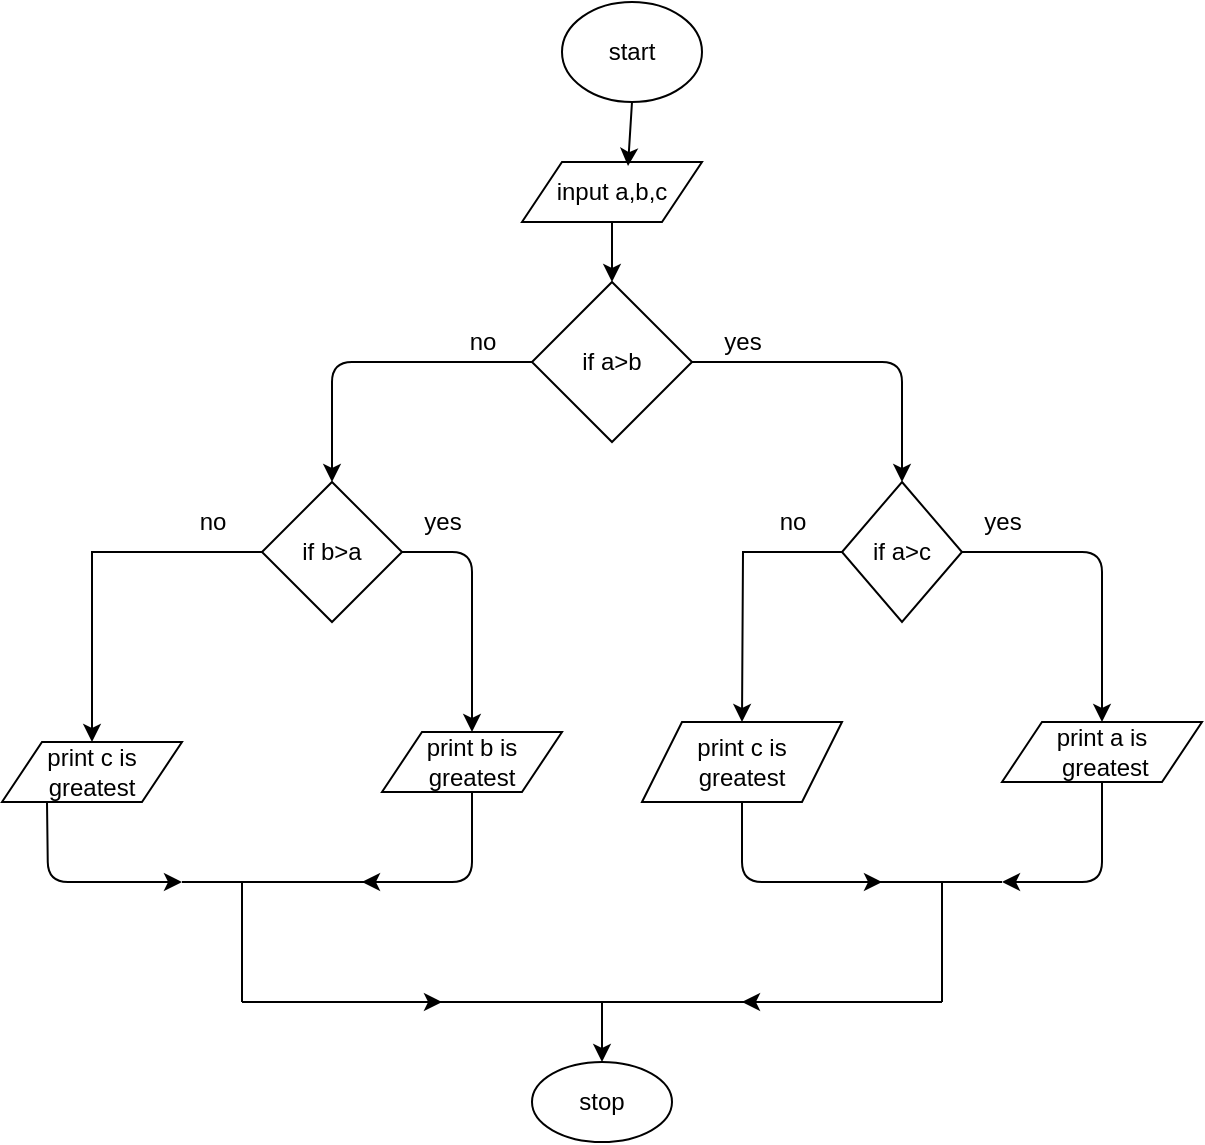 <mxfile version="14.8.4" type="device" pages="2"><diagram id="lbZmc4Deggn5k_ufUqFU" name="Page-1"><mxGraphModel dx="868" dy="460" grid="1" gridSize="10" guides="1" tooltips="1" connect="1" arrows="1" fold="1" page="1" pageScale="1" pageWidth="850" pageHeight="1100" math="0" shadow="0"><root><mxCell id="0"/><mxCell id="1" parent="0"/><mxCell id="Uwrb60JbndH6mNZ3M1Ng-12" value="start" style="ellipse;whiteSpace=wrap;html=1;" vertex="1" parent="1"><mxGeometry x="370" y="40" width="70" height="50" as="geometry"/></mxCell><mxCell id="Uwrb60JbndH6mNZ3M1Ng-13" value="input a,b,c" style="shape=parallelogram;perimeter=parallelogramPerimeter;whiteSpace=wrap;html=1;fixedSize=1;" vertex="1" parent="1"><mxGeometry x="350" y="120" width="90" height="30" as="geometry"/></mxCell><mxCell id="Uwrb60JbndH6mNZ3M1Ng-14" value="if a&amp;gt;b" style="rhombus;whiteSpace=wrap;html=1;" vertex="1" parent="1"><mxGeometry x="355" y="180" width="80" height="80" as="geometry"/></mxCell><mxCell id="Uwrb60JbndH6mNZ3M1Ng-18" value="stop" style="ellipse;whiteSpace=wrap;html=1;" vertex="1" parent="1"><mxGeometry x="355" y="570" width="70" height="40" as="geometry"/></mxCell><mxCell id="Uwrb60JbndH6mNZ3M1Ng-19" value="" style="endArrow=classic;html=1;exitX=0.5;exitY=1;exitDx=0;exitDy=0;entryX=0.589;entryY=0.067;entryDx=0;entryDy=0;entryPerimeter=0;" edge="1" parent="1" source="Uwrb60JbndH6mNZ3M1Ng-12" target="Uwrb60JbndH6mNZ3M1Ng-13"><mxGeometry width="50" height="50" relative="1" as="geometry"><mxPoint x="400" y="290" as="sourcePoint"/><mxPoint x="450" y="240" as="targetPoint"/></mxGeometry></mxCell><mxCell id="Uwrb60JbndH6mNZ3M1Ng-20" value="" style="endArrow=classic;html=1;exitX=0.5;exitY=1;exitDx=0;exitDy=0;entryX=0.5;entryY=0;entryDx=0;entryDy=0;" edge="1" parent="1" source="Uwrb60JbndH6mNZ3M1Ng-13" target="Uwrb60JbndH6mNZ3M1Ng-14"><mxGeometry width="50" height="50" relative="1" as="geometry"><mxPoint x="400" y="290" as="sourcePoint"/><mxPoint x="450" y="240" as="targetPoint"/></mxGeometry></mxCell><mxCell id="Uwrb60JbndH6mNZ3M1Ng-30" value="yes" style="text;html=1;align=center;verticalAlign=middle;resizable=0;points=[];autosize=1;strokeColor=none;" vertex="1" parent="1"><mxGeometry x="445" y="200" width="30" height="20" as="geometry"/></mxCell><mxCell id="Uwrb60JbndH6mNZ3M1Ng-31" value="no" style="text;html=1;align=center;verticalAlign=middle;resizable=0;points=[];autosize=1;strokeColor=none;" vertex="1" parent="1"><mxGeometry x="315" y="200" width="30" height="20" as="geometry"/></mxCell><mxCell id="Uwrb60JbndH6mNZ3M1Ng-34" value="" style="endArrow=classic;html=1;exitX=1;exitY=0.5;exitDx=0;exitDy=0;entryX=0.5;entryY=0;entryDx=0;entryDy=0;" edge="1" parent="1" source="Uwrb60JbndH6mNZ3M1Ng-14"><mxGeometry width="50" height="50" relative="1" as="geometry"><mxPoint x="400" y="290" as="sourcePoint"/><mxPoint x="540" y="280" as="targetPoint"/><Array as="points"><mxPoint x="540" y="220"/></Array></mxGeometry></mxCell><mxCell id="Uwrb60JbndH6mNZ3M1Ng-39" style="edgeStyle=orthogonalEdgeStyle;rounded=0;orthogonalLoop=1;jettySize=auto;html=1;exitX=0;exitY=0.5;exitDx=0;exitDy=0;" edge="1" parent="1" source="Uwrb60JbndH6mNZ3M1Ng-36"><mxGeometry relative="1" as="geometry"><mxPoint x="460" y="400" as="targetPoint"/></mxGeometry></mxCell><mxCell id="Uwrb60JbndH6mNZ3M1Ng-36" value="if a&amp;gt;c" style="rhombus;whiteSpace=wrap;html=1;" vertex="1" parent="1"><mxGeometry x="510" y="280" width="60" height="70" as="geometry"/></mxCell><mxCell id="Uwrb60JbndH6mNZ3M1Ng-38" value="" style="endArrow=classic;html=1;exitX=1;exitY=0.5;exitDx=0;exitDy=0;" edge="1" parent="1" source="Uwrb60JbndH6mNZ3M1Ng-36"><mxGeometry width="50" height="50" relative="1" as="geometry"><mxPoint x="400" y="340" as="sourcePoint"/><mxPoint x="640" y="400" as="targetPoint"/><Array as="points"><mxPoint x="640" y="315"/></Array></mxGeometry></mxCell><mxCell id="Uwrb60JbndH6mNZ3M1Ng-40" value="yes" style="text;html=1;align=center;verticalAlign=middle;resizable=0;points=[];autosize=1;strokeColor=none;" vertex="1" parent="1"><mxGeometry x="575" y="290" width="30" height="20" as="geometry"/></mxCell><mxCell id="Uwrb60JbndH6mNZ3M1Ng-41" value="no" style="text;html=1;align=center;verticalAlign=middle;resizable=0;points=[];autosize=1;strokeColor=none;" vertex="1" parent="1"><mxGeometry x="470" y="290" width="30" height="20" as="geometry"/></mxCell><mxCell id="Uwrb60JbndH6mNZ3M1Ng-42" value="print a is&lt;br&gt;&amp;nbsp;greatest" style="shape=parallelogram;perimeter=parallelogramPerimeter;whiteSpace=wrap;html=1;fixedSize=1;" vertex="1" parent="1"><mxGeometry x="590" y="400" width="100" height="30" as="geometry"/></mxCell><mxCell id="Uwrb60JbndH6mNZ3M1Ng-43" value="print c is &lt;br&gt;greatest" style="shape=parallelogram;perimeter=parallelogramPerimeter;whiteSpace=wrap;html=1;fixedSize=1;" vertex="1" parent="1"><mxGeometry x="410" y="400" width="100" height="40" as="geometry"/></mxCell><mxCell id="Uwrb60JbndH6mNZ3M1Ng-44" value="" style="endArrow=classic;html=1;exitX=0;exitY=0.5;exitDx=0;exitDy=0;entryX=0.5;entryY=0;entryDx=0;entryDy=0;" edge="1" parent="1" source="Uwrb60JbndH6mNZ3M1Ng-14" target="Uwrb60JbndH6mNZ3M1Ng-45"><mxGeometry width="50" height="50" relative="1" as="geometry"><mxPoint x="400" y="330" as="sourcePoint"/><mxPoint x="260" y="280" as="targetPoint"/><Array as="points"><mxPoint x="255" y="220"/></Array></mxGeometry></mxCell><mxCell id="Uwrb60JbndH6mNZ3M1Ng-49" style="edgeStyle=orthogonalEdgeStyle;rounded=0;orthogonalLoop=1;jettySize=auto;html=1;exitX=0;exitY=0.5;exitDx=0;exitDy=0;entryX=0.5;entryY=0;entryDx=0;entryDy=0;" edge="1" parent="1" source="Uwrb60JbndH6mNZ3M1Ng-45" target="Uwrb60JbndH6mNZ3M1Ng-46"><mxGeometry relative="1" as="geometry"><mxPoint x="100" y="315" as="targetPoint"/></mxGeometry></mxCell><mxCell id="Uwrb60JbndH6mNZ3M1Ng-45" value="if b&amp;gt;a" style="rhombus;whiteSpace=wrap;html=1;" vertex="1" parent="1"><mxGeometry x="220" y="280" width="70" height="70" as="geometry"/></mxCell><mxCell id="Uwrb60JbndH6mNZ3M1Ng-46" value="print c is greatest" style="shape=parallelogram;perimeter=parallelogramPerimeter;whiteSpace=wrap;html=1;fixedSize=1;" vertex="1" parent="1"><mxGeometry x="90" y="410" width="90" height="30" as="geometry"/></mxCell><mxCell id="Uwrb60JbndH6mNZ3M1Ng-47" value="print b is greatest" style="shape=parallelogram;perimeter=parallelogramPerimeter;whiteSpace=wrap;html=1;fixedSize=1;" vertex="1" parent="1"><mxGeometry x="280" y="405" width="90" height="30" as="geometry"/></mxCell><mxCell id="Uwrb60JbndH6mNZ3M1Ng-48" value="" style="endArrow=classic;html=1;exitX=1;exitY=0.5;exitDx=0;exitDy=0;entryX=0.5;entryY=0;entryDx=0;entryDy=0;" edge="1" parent="1" source="Uwrb60JbndH6mNZ3M1Ng-45" target="Uwrb60JbndH6mNZ3M1Ng-47"><mxGeometry width="50" height="50" relative="1" as="geometry"><mxPoint x="400" y="330" as="sourcePoint"/><mxPoint x="450" y="280" as="targetPoint"/><Array as="points"><mxPoint x="325" y="315"/></Array></mxGeometry></mxCell><mxCell id="Uwrb60JbndH6mNZ3M1Ng-50" value="yes" style="text;html=1;align=center;verticalAlign=middle;resizable=0;points=[];autosize=1;strokeColor=none;" vertex="1" parent="1"><mxGeometry x="295" y="290" width="30" height="20" as="geometry"/></mxCell><mxCell id="9FuWiX7MHzTXX-K0xMdf-1" value="no" style="text;html=1;align=center;verticalAlign=middle;resizable=0;points=[];autosize=1;strokeColor=none;" vertex="1" parent="1"><mxGeometry x="180" y="290" width="30" height="20" as="geometry"/></mxCell><mxCell id="9FuWiX7MHzTXX-K0xMdf-4" value="" style="endArrow=classic;html=1;exitX=0.25;exitY=1;exitDx=0;exitDy=0;" edge="1" parent="1" source="Uwrb60JbndH6mNZ3M1Ng-46"><mxGeometry width="50" height="50" relative="1" as="geometry"><mxPoint x="410" y="330" as="sourcePoint"/><mxPoint x="180" y="480" as="targetPoint"/><Array as="points"><mxPoint x="113" y="480"/></Array></mxGeometry></mxCell><mxCell id="9FuWiX7MHzTXX-K0xMdf-6" value="" style="endArrow=classic;html=1;exitX=0.5;exitY=1;exitDx=0;exitDy=0;" edge="1" parent="1" source="Uwrb60JbndH6mNZ3M1Ng-47"><mxGeometry width="50" height="50" relative="1" as="geometry"><mxPoint x="410" y="330" as="sourcePoint"/><mxPoint x="270" y="480" as="targetPoint"/><Array as="points"><mxPoint x="325" y="480"/></Array></mxGeometry></mxCell><mxCell id="9FuWiX7MHzTXX-K0xMdf-7" value="" style="endArrow=none;html=1;" edge="1" parent="1"><mxGeometry width="50" height="50" relative="1" as="geometry"><mxPoint x="180" y="480" as="sourcePoint"/><mxPoint x="280" y="480" as="targetPoint"/></mxGeometry></mxCell><mxCell id="9FuWiX7MHzTXX-K0xMdf-8" value="" style="endArrow=classic;html=1;exitX=0.5;exitY=1;exitDx=0;exitDy=0;" edge="1" parent="1" source="Uwrb60JbndH6mNZ3M1Ng-43"><mxGeometry width="50" height="50" relative="1" as="geometry"><mxPoint x="410" y="330" as="sourcePoint"/><mxPoint x="530" y="480" as="targetPoint"/><Array as="points"><mxPoint x="460" y="480"/><mxPoint x="500" y="480"/></Array></mxGeometry></mxCell><mxCell id="9FuWiX7MHzTXX-K0xMdf-9" value="" style="endArrow=classic;html=1;exitX=0.5;exitY=1;exitDx=0;exitDy=0;" edge="1" parent="1" source="Uwrb60JbndH6mNZ3M1Ng-42"><mxGeometry width="50" height="50" relative="1" as="geometry"><mxPoint x="410" y="330" as="sourcePoint"/><mxPoint x="590" y="480" as="targetPoint"/><Array as="points"><mxPoint x="640" y="480"/></Array></mxGeometry></mxCell><mxCell id="9FuWiX7MHzTXX-K0xMdf-10" value="" style="endArrow=none;html=1;" edge="1" parent="1"><mxGeometry width="50" height="50" relative="1" as="geometry"><mxPoint x="520" y="480" as="sourcePoint"/><mxPoint x="590" y="480" as="targetPoint"/></mxGeometry></mxCell><mxCell id="9FuWiX7MHzTXX-K0xMdf-12" value="" style="endArrow=none;html=1;" edge="1" parent="1"><mxGeometry width="50" height="50" relative="1" as="geometry"><mxPoint x="210" y="480" as="sourcePoint"/><mxPoint x="210" y="540" as="targetPoint"/></mxGeometry></mxCell><mxCell id="9FuWiX7MHzTXX-K0xMdf-13" value="" style="endArrow=none;html=1;" edge="1" parent="1"><mxGeometry width="50" height="50" relative="1" as="geometry"><mxPoint x="210" y="540" as="sourcePoint"/><mxPoint x="390" y="540" as="targetPoint"/></mxGeometry></mxCell><mxCell id="9FuWiX7MHzTXX-K0xMdf-14" value="" style="endArrow=none;html=1;" edge="1" parent="1"><mxGeometry width="50" height="50" relative="1" as="geometry"><mxPoint x="560" y="480" as="sourcePoint"/><mxPoint x="560" y="540" as="targetPoint"/></mxGeometry></mxCell><mxCell id="9FuWiX7MHzTXX-K0xMdf-15" value="" style="endArrow=none;html=1;" edge="1" parent="1"><mxGeometry width="50" height="50" relative="1" as="geometry"><mxPoint x="380" y="540" as="sourcePoint"/><mxPoint x="560" y="540" as="targetPoint"/></mxGeometry></mxCell><mxCell id="9FuWiX7MHzTXX-K0xMdf-16" value="" style="endArrow=classic;html=1;entryX=0.5;entryY=0;entryDx=0;entryDy=0;" edge="1" parent="1" target="Uwrb60JbndH6mNZ3M1Ng-18"><mxGeometry width="50" height="50" relative="1" as="geometry"><mxPoint x="390" y="540" as="sourcePoint"/><mxPoint x="390" y="560" as="targetPoint"/></mxGeometry></mxCell><mxCell id="9FuWiX7MHzTXX-K0xMdf-17" value="" style="endArrow=classic;html=1;" edge="1" parent="1"><mxGeometry width="50" height="50" relative="1" as="geometry"><mxPoint x="240" y="540" as="sourcePoint"/><mxPoint x="310" y="540" as="targetPoint"/></mxGeometry></mxCell><mxCell id="9FuWiX7MHzTXX-K0xMdf-18" value="" style="endArrow=classic;html=1;" edge="1" parent="1"><mxGeometry width="50" height="50" relative="1" as="geometry"><mxPoint x="530" y="540" as="sourcePoint"/><mxPoint x="460" y="540" as="targetPoint"/></mxGeometry></mxCell></root></mxGraphModel></diagram><diagram id="UqA1gLl4qVmRr6EkbmQD" name="Page-2"><mxGraphModel dx="868" dy="460" grid="1" gridSize="10" guides="1" tooltips="1" connect="1" arrows="1" fold="1" page="1" pageScale="1" pageWidth="850" pageHeight="1100" math="0" shadow="0"><root><mxCell id="nrhWLMGAwlk8qH8pVbuE-0"/><mxCell id="nrhWLMGAwlk8qH8pVbuE-1" parent="nrhWLMGAwlk8qH8pVbuE-0"/></root></mxGraphModel></diagram></mxfile>
